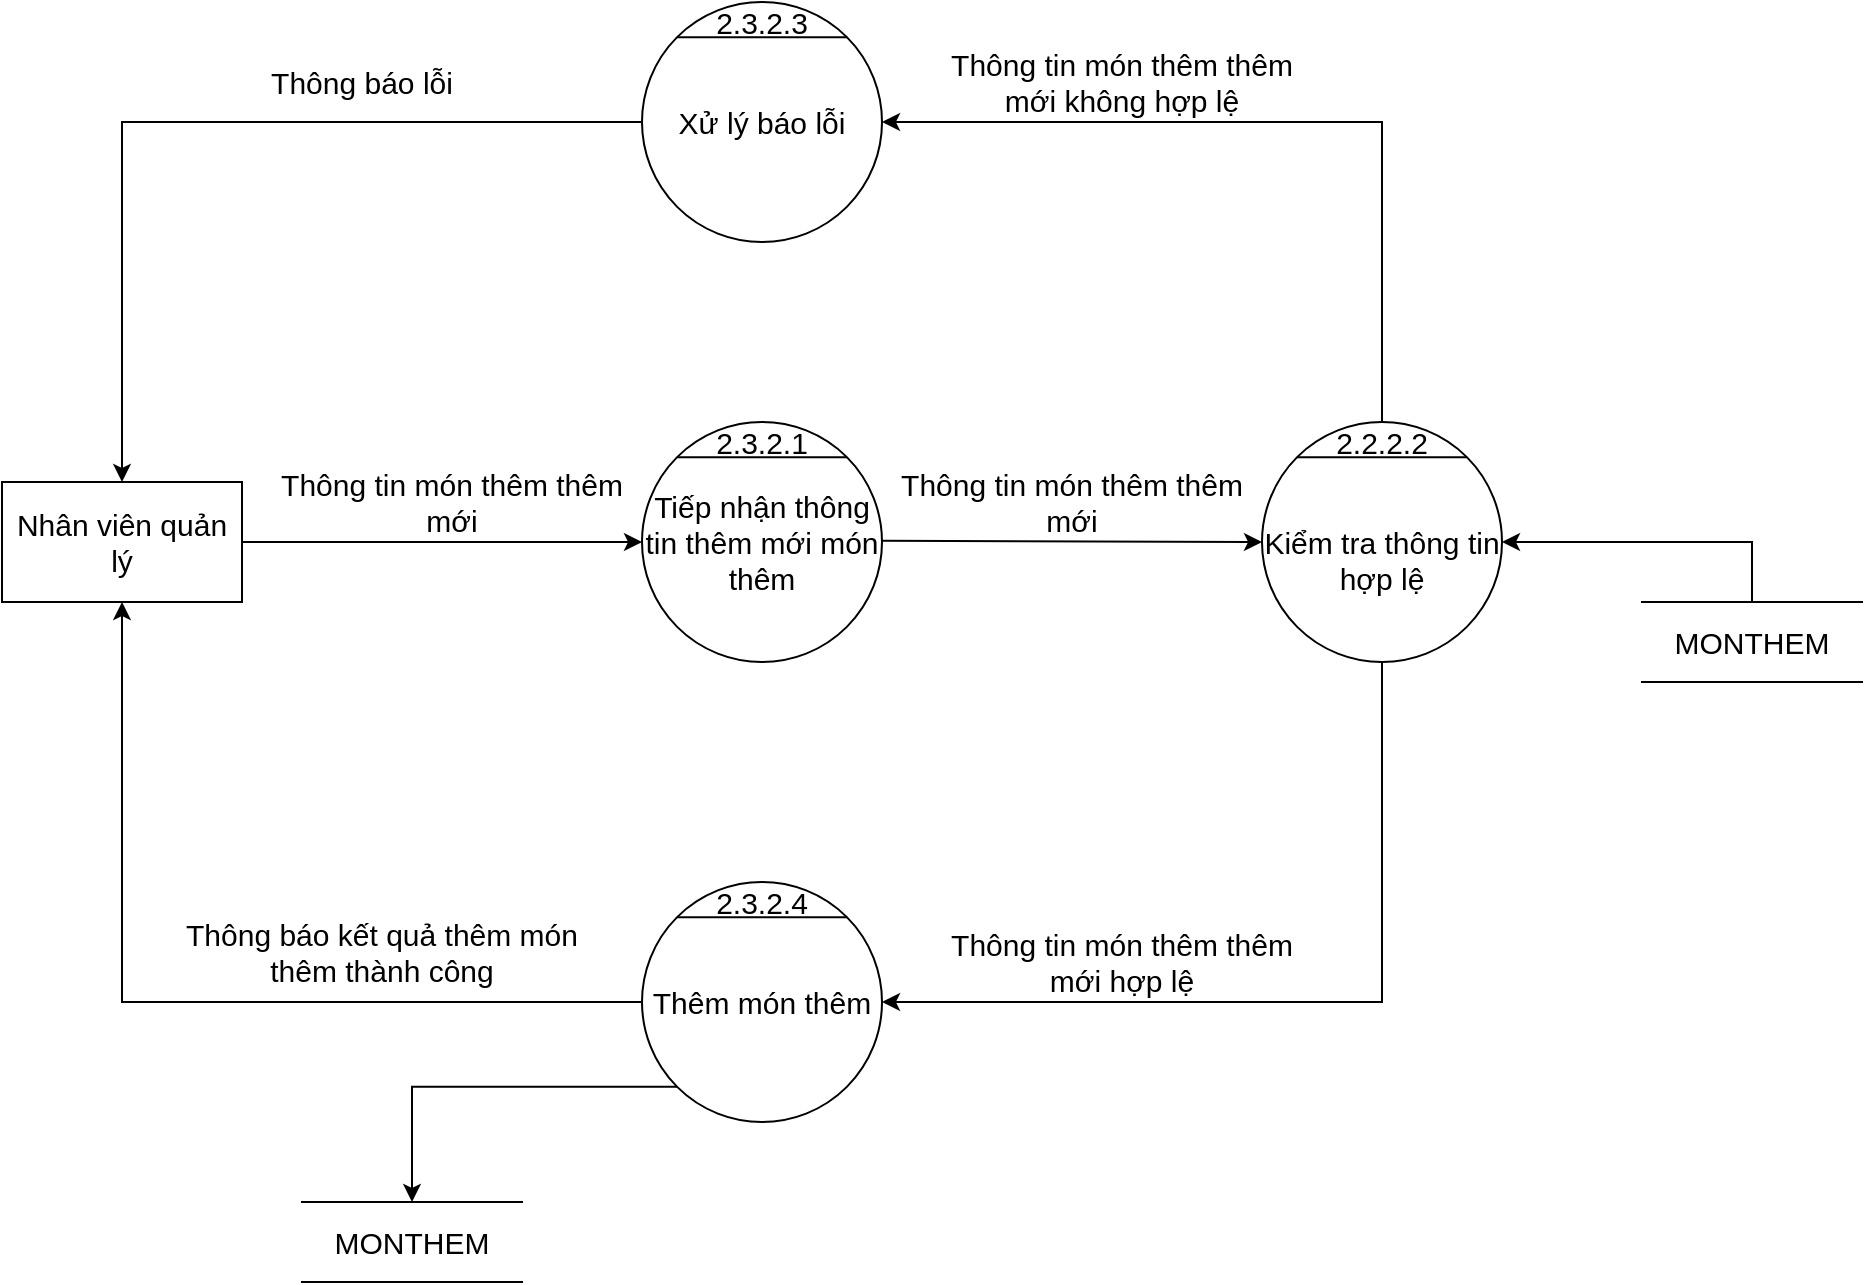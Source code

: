 <mxfile version="16.4.11" type="device"><diagram id="GOPO-owrjOXY3aB3Xkwe" name="Page-1"><mxGraphModel dx="1888" dy="641" grid="1" gridSize="10" guides="1" tooltips="1" connect="1" arrows="1" fold="1" page="1" pageScale="1" pageWidth="850" pageHeight="1100" math="0" shadow="0"><root><mxCell id="0"/><mxCell id="1" parent="0"/><mxCell id="kkcmnHOd5ncJ-kvKS6A_-1" value="Tiếp nhận thông tin thêm mới món thêm" style="ellipse;whiteSpace=wrap;html=1;aspect=fixed;fontSize=15;" parent="1" vertex="1"><mxGeometry x="200" y="330" width="120" height="120" as="geometry"/></mxCell><mxCell id="kkcmnHOd5ncJ-kvKS6A_-2" value="" style="endArrow=none;html=1;rounded=0;exitX=0;exitY=0;exitDx=0;exitDy=0;entryX=1;entryY=0;entryDx=0;entryDy=0;fontSize=15;" parent="1" source="kkcmnHOd5ncJ-kvKS6A_-1" target="kkcmnHOd5ncJ-kvKS6A_-1" edge="1"><mxGeometry width="50" height="50" relative="1" as="geometry"><mxPoint x="480" y="370" as="sourcePoint"/><mxPoint x="530" y="320" as="targetPoint"/></mxGeometry></mxCell><mxCell id="kkcmnHOd5ncJ-kvKS6A_-3" value="2.3.2.1" style="text;html=1;strokeColor=none;fillColor=none;align=center;verticalAlign=middle;whiteSpace=wrap;rounded=0;fontSize=15;" parent="1" vertex="1"><mxGeometry x="240" y="330" width="40" height="20" as="geometry"/></mxCell><mxCell id="kkcmnHOd5ncJ-kvKS6A_-4" value="Nhân viên quản lý" style="rounded=0;whiteSpace=wrap;html=1;fontSize=15;" parent="1" vertex="1"><mxGeometry x="-120" y="360" width="120" height="60" as="geometry"/></mxCell><mxCell id="kkcmnHOd5ncJ-kvKS6A_-5" value="" style="endArrow=classic;html=1;rounded=0;exitX=1;exitY=0.5;exitDx=0;exitDy=0;entryX=0;entryY=0.5;entryDx=0;entryDy=0;fontSize=15;" parent="1" source="kkcmnHOd5ncJ-kvKS6A_-4" target="kkcmnHOd5ncJ-kvKS6A_-1" edge="1"><mxGeometry width="50" height="50" relative="1" as="geometry"><mxPoint x="150" y="410" as="sourcePoint"/><mxPoint x="200" y="360" as="targetPoint"/></mxGeometry></mxCell><mxCell id="kkcmnHOd5ncJ-kvKS6A_-6" value="" style="endArrow=classic;html=1;rounded=0;exitX=1;exitY=0.5;exitDx=0;exitDy=0;fontSize=15;entryX=0;entryY=0.5;entryDx=0;entryDy=0;" parent="1" target="kkcmnHOd5ncJ-kvKS6A_-7" edge="1"><mxGeometry width="50" height="50" relative="1" as="geometry"><mxPoint x="320" y="389.41" as="sourcePoint"/><mxPoint x="440" y="389" as="targetPoint"/></mxGeometry></mxCell><mxCell id="kkcmnHOd5ncJ-kvKS6A_-7" value="&lt;br&gt;Kiểm tra thông tin hợp lệ" style="ellipse;whiteSpace=wrap;html=1;aspect=fixed;fontSize=15;" parent="1" vertex="1"><mxGeometry x="510" y="330" width="120" height="120" as="geometry"/></mxCell><mxCell id="kkcmnHOd5ncJ-kvKS6A_-8" value="" style="endArrow=none;html=1;rounded=0;exitX=0;exitY=0;exitDx=0;exitDy=0;entryX=1;entryY=0;entryDx=0;entryDy=0;fontSize=15;" parent="1" source="kkcmnHOd5ncJ-kvKS6A_-7" target="kkcmnHOd5ncJ-kvKS6A_-7" edge="1"><mxGeometry width="50" height="50" relative="1" as="geometry"><mxPoint x="730" y="370" as="sourcePoint"/><mxPoint x="780" y="320" as="targetPoint"/></mxGeometry></mxCell><mxCell id="kkcmnHOd5ncJ-kvKS6A_-9" value="2.2.2.2" style="text;html=1;strokeColor=none;fillColor=none;align=center;verticalAlign=middle;whiteSpace=wrap;rounded=0;fontSize=15;" parent="1" vertex="1"><mxGeometry x="550" y="330" width="40" height="20" as="geometry"/></mxCell><mxCell id="kkcmnHOd5ncJ-kvKS6A_-10" value="Thêm món thêm" style="ellipse;whiteSpace=wrap;html=1;aspect=fixed;fontSize=15;" parent="1" vertex="1"><mxGeometry x="200" y="560" width="120" height="120" as="geometry"/></mxCell><mxCell id="kkcmnHOd5ncJ-kvKS6A_-11" value="" style="endArrow=none;html=1;rounded=0;exitX=0;exitY=0;exitDx=0;exitDy=0;entryX=1;entryY=0;entryDx=0;entryDy=0;fontSize=15;" parent="1" source="kkcmnHOd5ncJ-kvKS6A_-10" target="kkcmnHOd5ncJ-kvKS6A_-10" edge="1"><mxGeometry width="50" height="50" relative="1" as="geometry"><mxPoint x="245" y="790" as="sourcePoint"/><mxPoint x="295" y="740" as="targetPoint"/></mxGeometry></mxCell><mxCell id="kkcmnHOd5ncJ-kvKS6A_-12" value="2.3.2.4" style="text;html=1;strokeColor=none;fillColor=none;align=center;verticalAlign=middle;whiteSpace=wrap;rounded=0;fontSize=15;" parent="1" vertex="1"><mxGeometry x="240" y="560" width="40" height="20" as="geometry"/></mxCell><mxCell id="kkcmnHOd5ncJ-kvKS6A_-13" value="Thông tin món thêm thêm mới" style="text;html=1;strokeColor=none;fillColor=none;align=center;verticalAlign=middle;whiteSpace=wrap;rounded=0;fontSize=15;" parent="1" vertex="1"><mxGeometry x="10" y="350" width="190" height="40" as="geometry"/></mxCell><mxCell id="kkcmnHOd5ncJ-kvKS6A_-14" value="Thông tin món thêm thêm mới" style="text;html=1;strokeColor=none;fillColor=none;align=center;verticalAlign=middle;whiteSpace=wrap;rounded=0;fontSize=15;" parent="1" vertex="1"><mxGeometry x="320" y="350" width="190" height="40" as="geometry"/></mxCell><mxCell id="kkcmnHOd5ncJ-kvKS6A_-15" value="" style="edgeStyle=segmentEdgeStyle;endArrow=classic;html=1;rounded=0;fontSize=15;exitX=0.5;exitY=1;exitDx=0;exitDy=0;entryX=1;entryY=0.5;entryDx=0;entryDy=0;" parent="1" source="kkcmnHOd5ncJ-kvKS6A_-7" target="kkcmnHOd5ncJ-kvKS6A_-10" edge="1"><mxGeometry width="50" height="50" relative="1" as="geometry"><mxPoint x="290" y="600" as="sourcePoint"/><mxPoint x="340" y="550" as="targetPoint"/><Array as="points"><mxPoint x="570" y="620"/></Array></mxGeometry></mxCell><mxCell id="kkcmnHOd5ncJ-kvKS6A_-16" value="Thông tin món thêm thêm mới hợp lệ" style="text;html=1;strokeColor=none;fillColor=none;align=center;verticalAlign=middle;whiteSpace=wrap;rounded=0;fontSize=15;" parent="1" vertex="1"><mxGeometry x="340" y="580" width="200" height="40" as="geometry"/></mxCell><mxCell id="kkcmnHOd5ncJ-kvKS6A_-17" value="" style="edgeStyle=segmentEdgeStyle;endArrow=classic;html=1;rounded=0;fontSize=15;exitX=0;exitY=0.5;exitDx=0;exitDy=0;entryX=0.5;entryY=1;entryDx=0;entryDy=0;" parent="1" source="kkcmnHOd5ncJ-kvKS6A_-10" target="kkcmnHOd5ncJ-kvKS6A_-4" edge="1"><mxGeometry width="50" height="50" relative="1" as="geometry"><mxPoint x="290" y="700" as="sourcePoint"/><mxPoint x="340" y="650" as="targetPoint"/></mxGeometry></mxCell><mxCell id="kkcmnHOd5ncJ-kvKS6A_-18" value="Thông báo kết quả thêm món thêm thành công" style="text;html=1;strokeColor=none;fillColor=none;align=center;verticalAlign=middle;whiteSpace=wrap;rounded=0;fontSize=15;" parent="1" vertex="1"><mxGeometry x="-30" y="570" width="200" height="50" as="geometry"/></mxCell><mxCell id="kkcmnHOd5ncJ-kvKS6A_-19" value="Xử lý báo lỗi" style="ellipse;whiteSpace=wrap;html=1;aspect=fixed;fontSize=15;" parent="1" vertex="1"><mxGeometry x="200" y="120" width="120" height="120" as="geometry"/></mxCell><mxCell id="kkcmnHOd5ncJ-kvKS6A_-20" value="" style="endArrow=none;html=1;rounded=0;exitX=0;exitY=0;exitDx=0;exitDy=0;entryX=1;entryY=0;entryDx=0;entryDy=0;fontSize=15;" parent="1" source="kkcmnHOd5ncJ-kvKS6A_-19" target="kkcmnHOd5ncJ-kvKS6A_-19" edge="1"><mxGeometry width="50" height="50" relative="1" as="geometry"><mxPoint x="245" y="350" as="sourcePoint"/><mxPoint x="295" y="300" as="targetPoint"/></mxGeometry></mxCell><mxCell id="kkcmnHOd5ncJ-kvKS6A_-21" value="2.3.2.3" style="text;html=1;strokeColor=none;fillColor=none;align=center;verticalAlign=middle;whiteSpace=wrap;rounded=0;fontSize=15;" parent="1" vertex="1"><mxGeometry x="240" y="120" width="40" height="20" as="geometry"/></mxCell><mxCell id="kkcmnHOd5ncJ-kvKS6A_-22" value="" style="edgeStyle=segmentEdgeStyle;endArrow=classic;html=1;rounded=0;exitX=0.5;exitY=0;exitDx=0;exitDy=0;entryX=1;entryY=0.5;entryDx=0;entryDy=0;" parent="1" source="kkcmnHOd5ncJ-kvKS6A_-9" target="kkcmnHOd5ncJ-kvKS6A_-19" edge="1"><mxGeometry width="50" height="50" relative="1" as="geometry"><mxPoint x="400" y="410" as="sourcePoint"/><mxPoint x="450" y="360" as="targetPoint"/><Array as="points"><mxPoint x="570" y="180"/></Array></mxGeometry></mxCell><mxCell id="kkcmnHOd5ncJ-kvKS6A_-23" value="Thông tin món thêm thêm mới không hợp lệ" style="text;html=1;strokeColor=none;fillColor=none;align=center;verticalAlign=middle;whiteSpace=wrap;rounded=0;fontSize=15;" parent="1" vertex="1"><mxGeometry x="340" y="140" width="200" height="40" as="geometry"/></mxCell><mxCell id="kkcmnHOd5ncJ-kvKS6A_-24" value="" style="edgeStyle=segmentEdgeStyle;endArrow=classic;html=1;rounded=0;exitX=0;exitY=0.5;exitDx=0;exitDy=0;entryX=0.5;entryY=0;entryDx=0;entryDy=0;" parent="1" source="kkcmnHOd5ncJ-kvKS6A_-19" target="kkcmnHOd5ncJ-kvKS6A_-4" edge="1"><mxGeometry width="50" height="50" relative="1" as="geometry"><mxPoint x="220" y="410" as="sourcePoint"/><mxPoint x="-60" y="350" as="targetPoint"/></mxGeometry></mxCell><mxCell id="kkcmnHOd5ncJ-kvKS6A_-25" value="Thông báo lỗi" style="text;html=1;strokeColor=none;fillColor=none;align=center;verticalAlign=middle;whiteSpace=wrap;rounded=0;fontSize=15;" parent="1" vertex="1"><mxGeometry x="-40" y="140" width="200" height="40" as="geometry"/></mxCell><mxCell id="kkcmnHOd5ncJ-kvKS6A_-26" value="&lt;font style=&quot;font-size: 15px&quot;&gt;MONTHEM&lt;/font&gt;" style="shape=partialRectangle;whiteSpace=wrap;html=1;left=0;right=0;fillColor=none;" parent="1" vertex="1"><mxGeometry x="30" y="720" width="110" height="40" as="geometry"/></mxCell><mxCell id="kkcmnHOd5ncJ-kvKS6A_-27" value="" style="edgeStyle=segmentEdgeStyle;endArrow=classic;html=1;rounded=0;fontSize=15;entryX=0.5;entryY=0;entryDx=0;entryDy=0;exitX=0;exitY=1;exitDx=0;exitDy=0;" parent="1" source="kkcmnHOd5ncJ-kvKS6A_-10" target="kkcmnHOd5ncJ-kvKS6A_-26" edge="1"><mxGeometry width="50" height="50" relative="1" as="geometry"><mxPoint x="220" y="610" as="sourcePoint"/><mxPoint x="270" y="560" as="targetPoint"/></mxGeometry></mxCell><mxCell id="fXTjtUx0FffR78zApK1t-1" value="&lt;font style=&quot;font-size: 15px&quot;&gt;MONTHEM&lt;/font&gt;" style="shape=partialRectangle;whiteSpace=wrap;html=1;left=0;right=0;fillColor=none;" vertex="1" parent="1"><mxGeometry x="700" y="420" width="110" height="40" as="geometry"/></mxCell><mxCell id="fXTjtUx0FffR78zApK1t-2" value="" style="edgeStyle=segmentEdgeStyle;endArrow=classic;html=1;rounded=0;exitX=0.5;exitY=0;exitDx=0;exitDy=0;entryX=1;entryY=0.5;entryDx=0;entryDy=0;" edge="1" parent="1" source="fXTjtUx0FffR78zApK1t-1" target="kkcmnHOd5ncJ-kvKS6A_-7"><mxGeometry width="50" height="50" relative="1" as="geometry"><mxPoint x="290" y="560" as="sourcePoint"/><mxPoint x="650" y="490" as="targetPoint"/><Array as="points"><mxPoint x="755" y="390"/></Array></mxGeometry></mxCell></root></mxGraphModel></diagram></mxfile>